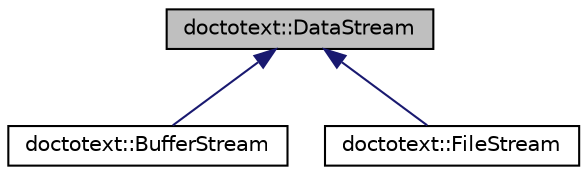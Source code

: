 digraph "doctotext::DataStream"
{
  edge [fontname="Helvetica",fontsize="10",labelfontname="Helvetica",labelfontsize="10"];
  node [fontname="Helvetica",fontsize="10",shape=record];
  Node0 [label="doctotext::DataStream",height=0.2,width=0.4,color="black", fillcolor="grey75", style="filled", fontcolor="black"];
  Node0 -> Node1 [dir="back",color="midnightblue",fontsize="10",style="solid",fontname="Helvetica"];
  Node1 [label="doctotext::BufferStream",height=0.2,width=0.4,color="black", fillcolor="white", style="filled",URL="$classdoctotext_1_1_buffer_stream.html"];
  Node0 -> Node2 [dir="back",color="midnightblue",fontsize="10",style="solid",fontname="Helvetica"];
  Node2 [label="doctotext::FileStream",height=0.2,width=0.4,color="black", fillcolor="white", style="filled",URL="$classdoctotext_1_1_file_stream.html"];
}
